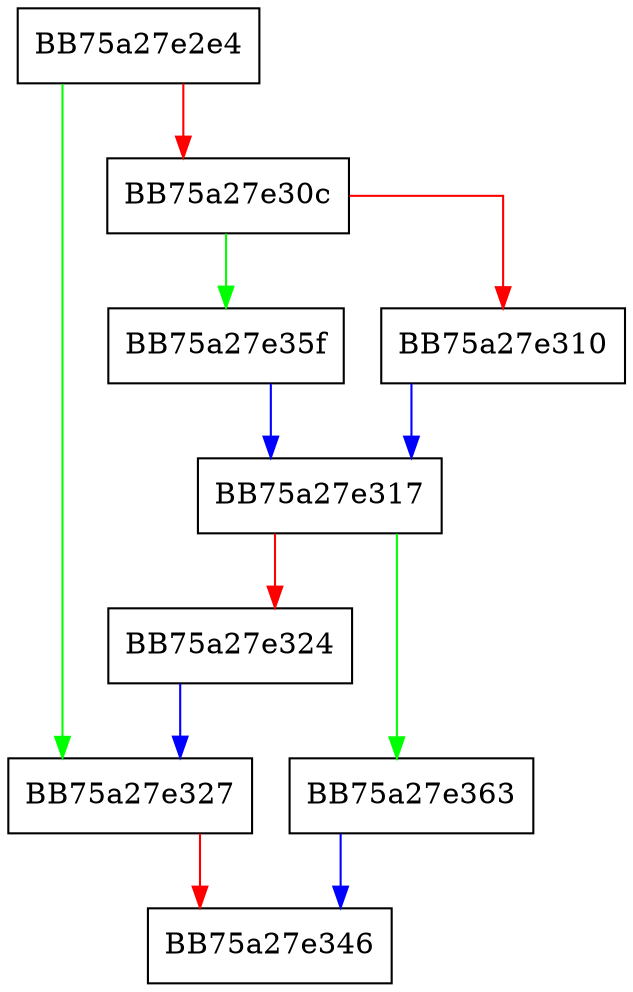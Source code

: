 digraph sqlite3ArrayAllocate {
  node [shape="box"];
  graph [splines=ortho];
  BB75a27e2e4 -> BB75a27e327 [color="green"];
  BB75a27e2e4 -> BB75a27e30c [color="red"];
  BB75a27e30c -> BB75a27e35f [color="green"];
  BB75a27e30c -> BB75a27e310 [color="red"];
  BB75a27e310 -> BB75a27e317 [color="blue"];
  BB75a27e317 -> BB75a27e363 [color="green"];
  BB75a27e317 -> BB75a27e324 [color="red"];
  BB75a27e324 -> BB75a27e327 [color="blue"];
  BB75a27e327 -> BB75a27e346 [color="red"];
  BB75a27e35f -> BB75a27e317 [color="blue"];
  BB75a27e363 -> BB75a27e346 [color="blue"];
}